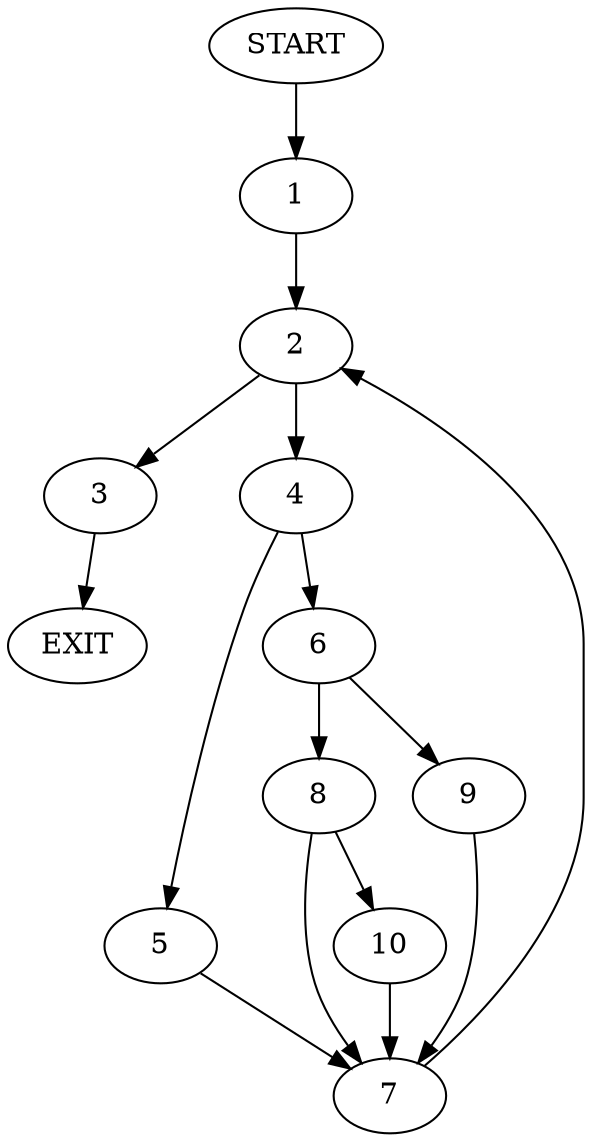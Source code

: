 digraph {
0 [label="START"]
11 [label="EXIT"]
0 -> 1
1 -> 2
2 -> 3
2 -> 4
3 -> 11
4 -> 5
4 -> 6
5 -> 7
6 -> 8
6 -> 9
7 -> 2
9 -> 7
8 -> 10
8 -> 7
10 -> 7
}
